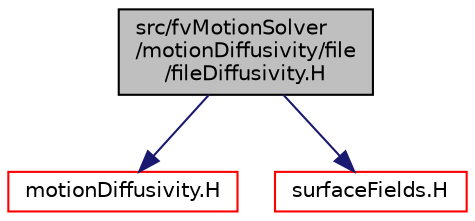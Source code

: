 digraph "src/fvMotionSolver/motionDiffusivity/file/fileDiffusivity.H"
{
  bgcolor="transparent";
  edge [fontname="Helvetica",fontsize="10",labelfontname="Helvetica",labelfontsize="10"];
  node [fontname="Helvetica",fontsize="10",shape=record];
  Node0 [label="src/fvMotionSolver\l/motionDiffusivity/file\l/fileDiffusivity.H",height=0.2,width=0.4,color="black", fillcolor="grey75", style="filled", fontcolor="black"];
  Node0 -> Node1 [color="midnightblue",fontsize="10",style="solid",fontname="Helvetica"];
  Node1 [label="motionDiffusivity.H",height=0.2,width=0.4,color="red",URL="$a05153.html"];
  Node0 -> Node284 [color="midnightblue",fontsize="10",style="solid",fontname="Helvetica"];
  Node284 [label="surfaceFields.H",height=0.2,width=0.4,color="red",URL="$a02897.html",tooltip="Foam::surfaceFields. "];
}
